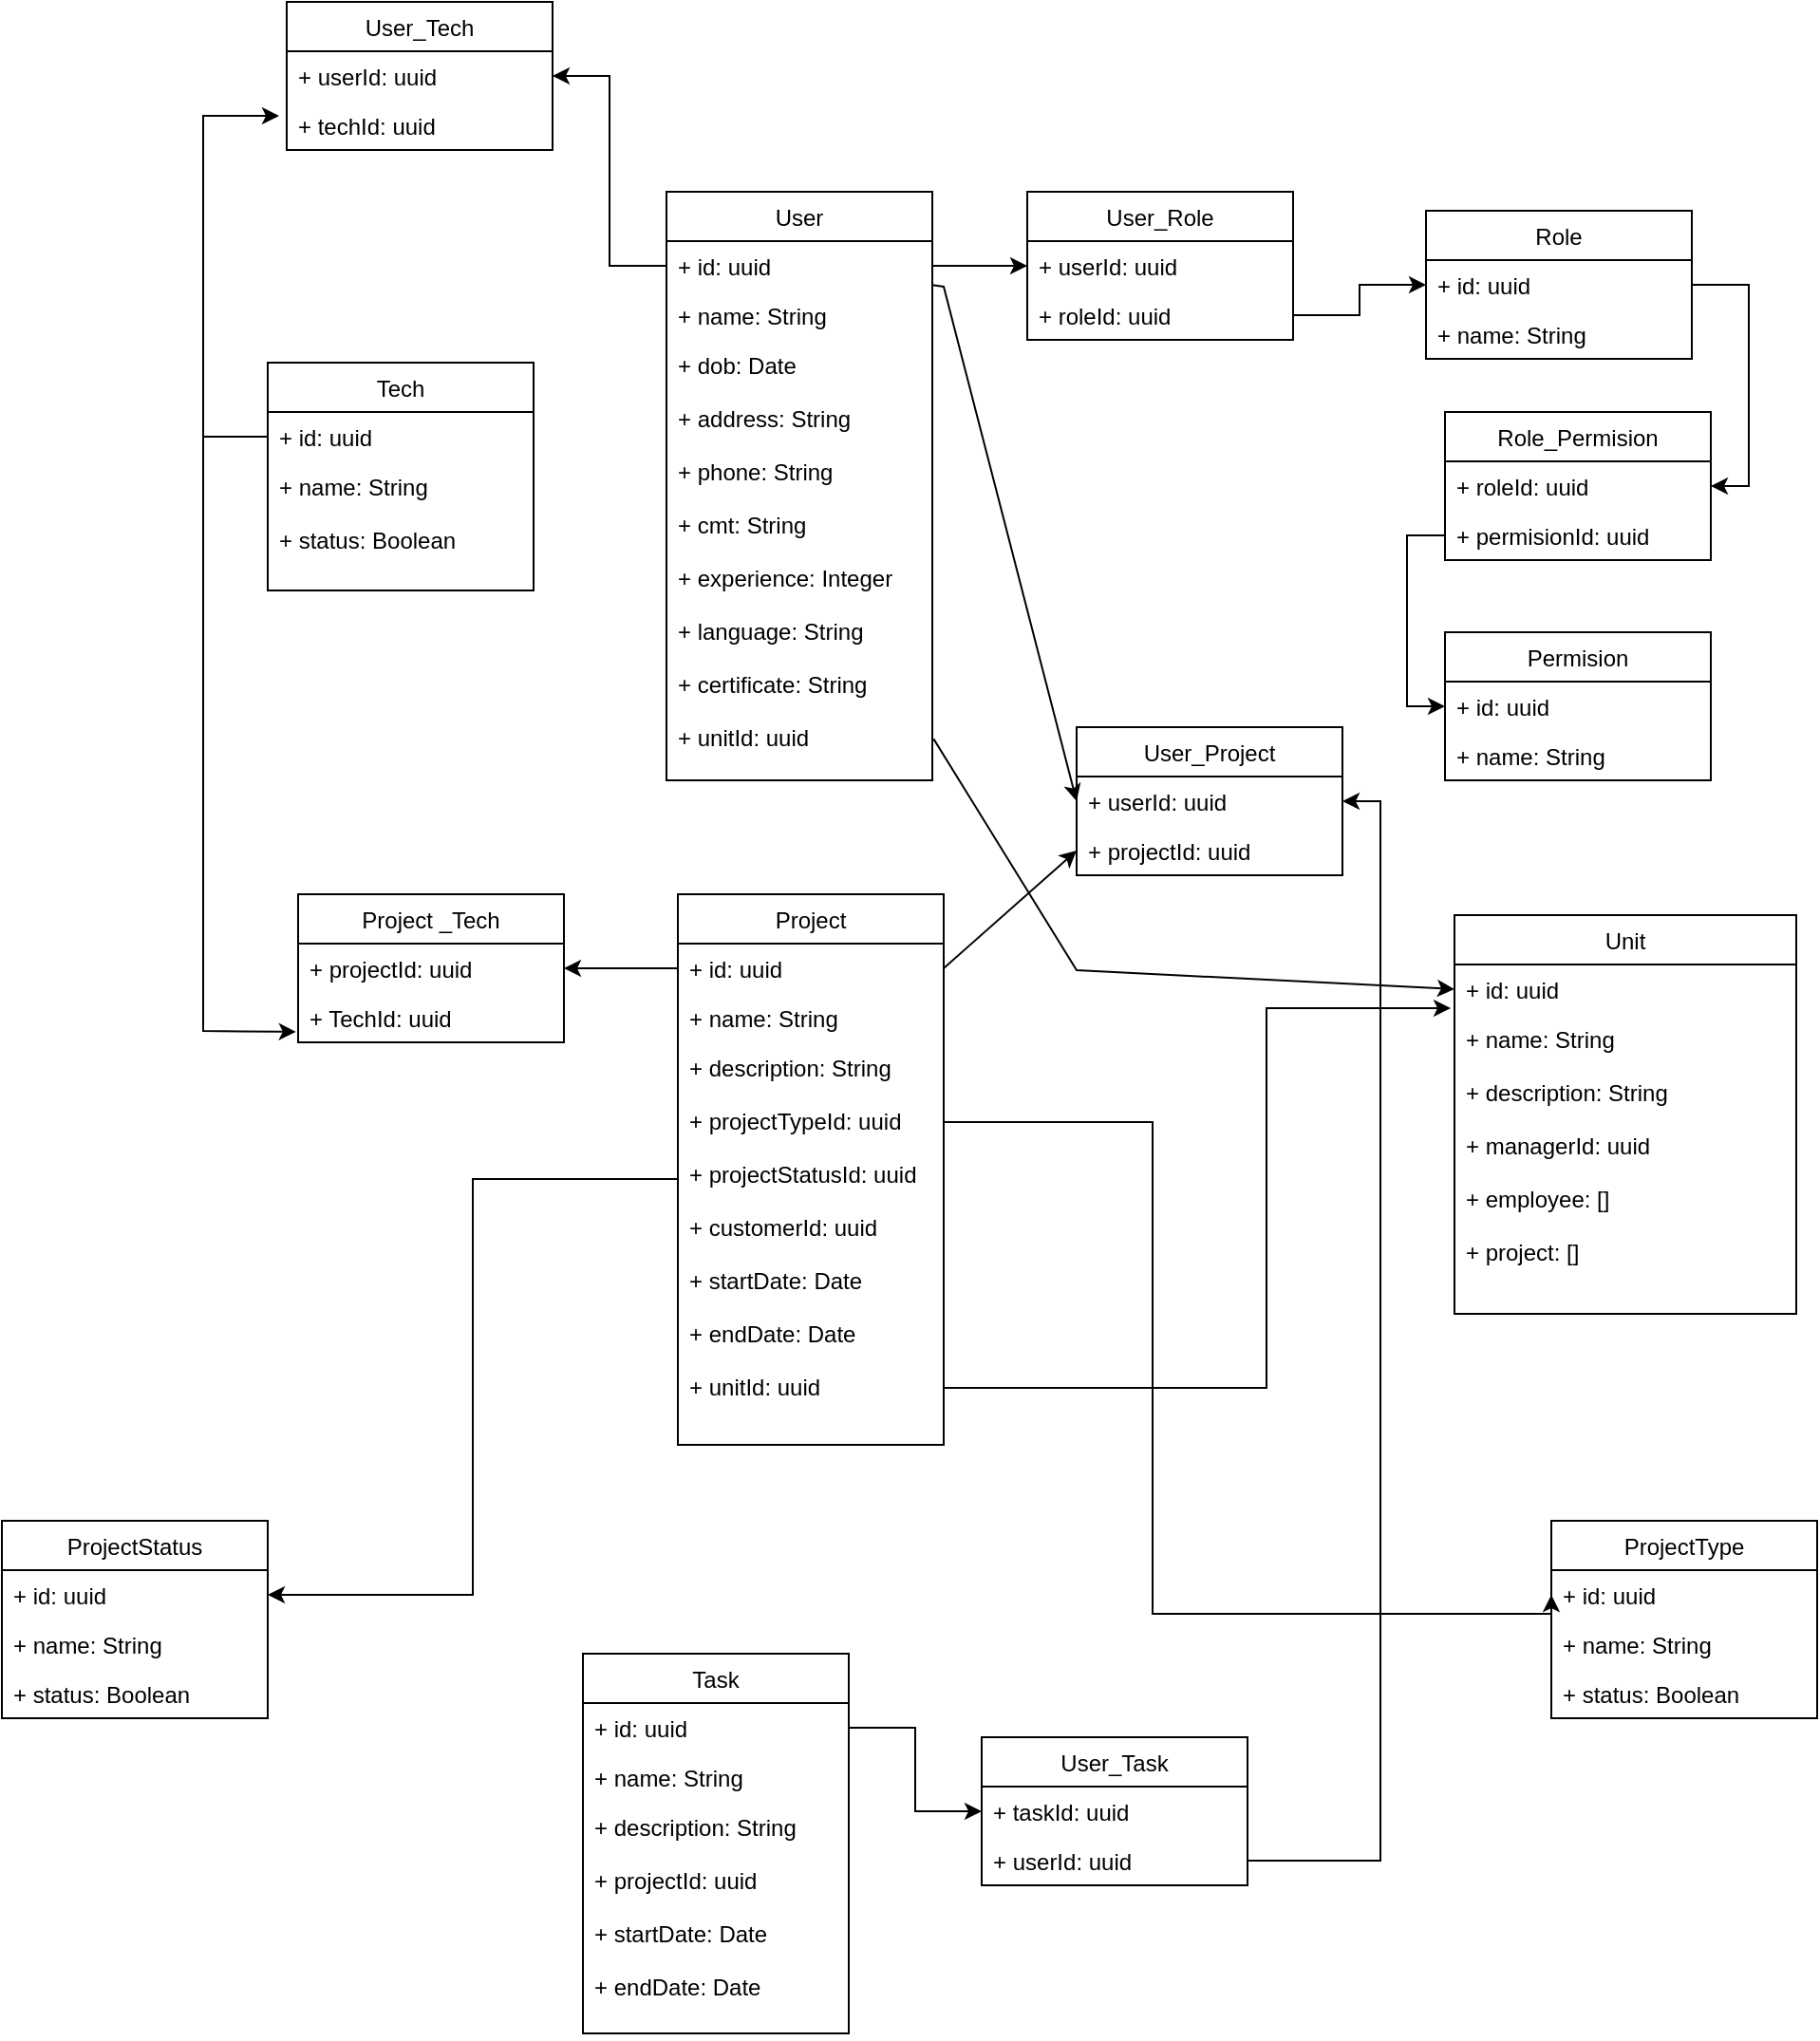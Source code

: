 <mxfile version="14.9.1" type="github">
  <diagram id="C5RBs43oDa-KdzZeNtuy" name="Page-1">
    <mxGraphModel dx="2858" dy="1149" grid="1" gridSize="10" guides="1" tooltips="1" connect="1" arrows="1" fold="1" page="1" pageScale="1" pageWidth="827" pageHeight="1169" math="0" shadow="0">
      <root>
        <mxCell id="WIyWlLk6GJQsqaUBKTNV-0" />
        <mxCell id="WIyWlLk6GJQsqaUBKTNV-1" parent="WIyWlLk6GJQsqaUBKTNV-0" />
        <mxCell id="-2eOYRBdpRBfS1CrOmSz-0" value="User" style="swimlane;fontStyle=0;childLayout=stackLayout;horizontal=1;startSize=26;fillColor=none;horizontalStack=0;resizeParent=1;resizeParentMax=0;resizeLast=0;collapsible=1;marginBottom=0;" parent="WIyWlLk6GJQsqaUBKTNV-1" vertex="1">
          <mxGeometry x="-116" y="180" width="140" height="310" as="geometry" />
        </mxCell>
        <mxCell id="-2eOYRBdpRBfS1CrOmSz-1" value="+ id: uuid" style="text;strokeColor=none;fillColor=none;align=left;verticalAlign=top;spacingLeft=4;spacingRight=4;overflow=hidden;rotatable=0;points=[[0,0.5],[1,0.5]];portConstraint=eastwest;" parent="-2eOYRBdpRBfS1CrOmSz-0" vertex="1">
          <mxGeometry y="26" width="140" height="26" as="geometry" />
        </mxCell>
        <mxCell id="-2eOYRBdpRBfS1CrOmSz-2" value="+ name: String" style="text;strokeColor=none;fillColor=none;align=left;verticalAlign=top;spacingLeft=4;spacingRight=4;overflow=hidden;rotatable=0;points=[[0,0.5],[1,0.5]];portConstraint=eastwest;" parent="-2eOYRBdpRBfS1CrOmSz-0" vertex="1">
          <mxGeometry y="52" width="140" height="26" as="geometry" />
        </mxCell>
        <mxCell id="-2eOYRBdpRBfS1CrOmSz-3" value="+ dob: Date&#xa;&#xa;+ address: String&#xa;&#xa;+ phone: String&#xa;&#xa;+ cmt: String&#xa;&#xa;+ experience: Integer&#xa;&#xa;+ language: String&#xa;&#xa;+ certificate: String&#xa;&#xa;+ unitId: uuid&#xa;&#xa;&#xa;&#xa;&#xa;&#xa;&#xa;" style="text;strokeColor=none;fillColor=none;align=left;verticalAlign=top;spacingLeft=4;spacingRight=4;overflow=hidden;rotatable=0;points=[[0,0.5],[1,0.5]];portConstraint=eastwest;" parent="-2eOYRBdpRBfS1CrOmSz-0" vertex="1">
          <mxGeometry y="78" width="140" height="232" as="geometry" />
        </mxCell>
        <mxCell id="-2eOYRBdpRBfS1CrOmSz-4" value="Role" style="swimlane;fontStyle=0;childLayout=stackLayout;horizontal=1;startSize=26;fillColor=none;horizontalStack=0;resizeParent=1;resizeParentMax=0;resizeLast=0;collapsible=1;marginBottom=0;" parent="WIyWlLk6GJQsqaUBKTNV-1" vertex="1">
          <mxGeometry x="284" y="190" width="140" height="78" as="geometry" />
        </mxCell>
        <mxCell id="-2eOYRBdpRBfS1CrOmSz-5" value="+ id: uuid" style="text;strokeColor=none;fillColor=none;align=left;verticalAlign=top;spacingLeft=4;spacingRight=4;overflow=hidden;rotatable=0;points=[[0,0.5],[1,0.5]];portConstraint=eastwest;" parent="-2eOYRBdpRBfS1CrOmSz-4" vertex="1">
          <mxGeometry y="26" width="140" height="26" as="geometry" />
        </mxCell>
        <mxCell id="-2eOYRBdpRBfS1CrOmSz-6" value="+ name: String" style="text;strokeColor=none;fillColor=none;align=left;verticalAlign=top;spacingLeft=4;spacingRight=4;overflow=hidden;rotatable=0;points=[[0,0.5],[1,0.5]];portConstraint=eastwest;" parent="-2eOYRBdpRBfS1CrOmSz-4" vertex="1">
          <mxGeometry y="52" width="140" height="26" as="geometry" />
        </mxCell>
        <mxCell id="-2eOYRBdpRBfS1CrOmSz-8" value="Permision" style="swimlane;fontStyle=0;childLayout=stackLayout;horizontal=1;startSize=26;fillColor=none;horizontalStack=0;resizeParent=1;resizeParentMax=0;resizeLast=0;collapsible=1;marginBottom=0;" parent="WIyWlLk6GJQsqaUBKTNV-1" vertex="1">
          <mxGeometry x="294" y="412" width="140" height="78" as="geometry" />
        </mxCell>
        <mxCell id="-2eOYRBdpRBfS1CrOmSz-9" value="+ id: uuid" style="text;strokeColor=none;fillColor=none;align=left;verticalAlign=top;spacingLeft=4;spacingRight=4;overflow=hidden;rotatable=0;points=[[0,0.5],[1,0.5]];portConstraint=eastwest;" parent="-2eOYRBdpRBfS1CrOmSz-8" vertex="1">
          <mxGeometry y="26" width="140" height="26" as="geometry" />
        </mxCell>
        <mxCell id="-2eOYRBdpRBfS1CrOmSz-10" value="+ name: String" style="text;strokeColor=none;fillColor=none;align=left;verticalAlign=top;spacingLeft=4;spacingRight=4;overflow=hidden;rotatable=0;points=[[0,0.5],[1,0.5]];portConstraint=eastwest;" parent="-2eOYRBdpRBfS1CrOmSz-8" vertex="1">
          <mxGeometry y="52" width="140" height="26" as="geometry" />
        </mxCell>
        <mxCell id="-2eOYRBdpRBfS1CrOmSz-12" value="User_Role" style="swimlane;fontStyle=0;childLayout=stackLayout;horizontal=1;startSize=26;fillColor=none;horizontalStack=0;resizeParent=1;resizeParentMax=0;resizeLast=0;collapsible=1;marginBottom=0;" parent="WIyWlLk6GJQsqaUBKTNV-1" vertex="1">
          <mxGeometry x="74" y="180" width="140" height="78" as="geometry" />
        </mxCell>
        <mxCell id="-2eOYRBdpRBfS1CrOmSz-13" value="+ userId: uuid" style="text;strokeColor=none;fillColor=none;align=left;verticalAlign=top;spacingLeft=4;spacingRight=4;overflow=hidden;rotatable=0;points=[[0,0.5],[1,0.5]];portConstraint=eastwest;" parent="-2eOYRBdpRBfS1CrOmSz-12" vertex="1">
          <mxGeometry y="26" width="140" height="26" as="geometry" />
        </mxCell>
        <mxCell id="-2eOYRBdpRBfS1CrOmSz-14" value="+ roleId: uuid" style="text;strokeColor=none;fillColor=none;align=left;verticalAlign=top;spacingLeft=4;spacingRight=4;overflow=hidden;rotatable=0;points=[[0,0.5],[1,0.5]];portConstraint=eastwest;" parent="-2eOYRBdpRBfS1CrOmSz-12" vertex="1">
          <mxGeometry y="52" width="140" height="26" as="geometry" />
        </mxCell>
        <mxCell id="-2eOYRBdpRBfS1CrOmSz-16" value="" style="edgeStyle=orthogonalEdgeStyle;rounded=0;orthogonalLoop=1;jettySize=auto;html=1;entryX=0;entryY=0.5;entryDx=0;entryDy=0;" parent="WIyWlLk6GJQsqaUBKTNV-1" source="-2eOYRBdpRBfS1CrOmSz-1" target="-2eOYRBdpRBfS1CrOmSz-13" edge="1">
          <mxGeometry relative="1" as="geometry" />
        </mxCell>
        <mxCell id="-2eOYRBdpRBfS1CrOmSz-17" style="edgeStyle=orthogonalEdgeStyle;rounded=0;orthogonalLoop=1;jettySize=auto;html=1;entryX=0;entryY=0.5;entryDx=0;entryDy=0;" parent="WIyWlLk6GJQsqaUBKTNV-1" source="-2eOYRBdpRBfS1CrOmSz-14" target="-2eOYRBdpRBfS1CrOmSz-5" edge="1">
          <mxGeometry relative="1" as="geometry" />
        </mxCell>
        <mxCell id="-2eOYRBdpRBfS1CrOmSz-18" value="Role_Permision" style="swimlane;fontStyle=0;childLayout=stackLayout;horizontal=1;startSize=26;fillColor=none;horizontalStack=0;resizeParent=1;resizeParentMax=0;resizeLast=0;collapsible=1;marginBottom=0;" parent="WIyWlLk6GJQsqaUBKTNV-1" vertex="1">
          <mxGeometry x="294" y="296" width="140" height="78" as="geometry" />
        </mxCell>
        <mxCell id="-2eOYRBdpRBfS1CrOmSz-19" value="+ roleId: uuid" style="text;strokeColor=none;fillColor=none;align=left;verticalAlign=top;spacingLeft=4;spacingRight=4;overflow=hidden;rotatable=0;points=[[0,0.5],[1,0.5]];portConstraint=eastwest;" parent="-2eOYRBdpRBfS1CrOmSz-18" vertex="1">
          <mxGeometry y="26" width="140" height="26" as="geometry" />
        </mxCell>
        <mxCell id="-2eOYRBdpRBfS1CrOmSz-20" value="+ permisionId: uuid" style="text;strokeColor=none;fillColor=none;align=left;verticalAlign=top;spacingLeft=4;spacingRight=4;overflow=hidden;rotatable=0;points=[[0,0.5],[1,0.5]];portConstraint=eastwest;" parent="-2eOYRBdpRBfS1CrOmSz-18" vertex="1">
          <mxGeometry y="52" width="140" height="26" as="geometry" />
        </mxCell>
        <mxCell id="-2eOYRBdpRBfS1CrOmSz-22" style="edgeStyle=orthogonalEdgeStyle;rounded=0;orthogonalLoop=1;jettySize=auto;html=1;entryX=1;entryY=0.5;entryDx=0;entryDy=0;" parent="WIyWlLk6GJQsqaUBKTNV-1" source="-2eOYRBdpRBfS1CrOmSz-5" target="-2eOYRBdpRBfS1CrOmSz-19" edge="1">
          <mxGeometry relative="1" as="geometry" />
        </mxCell>
        <mxCell id="-2eOYRBdpRBfS1CrOmSz-24" style="edgeStyle=orthogonalEdgeStyle;rounded=0;orthogonalLoop=1;jettySize=auto;html=1;entryX=0;entryY=0.5;entryDx=0;entryDy=0;" parent="WIyWlLk6GJQsqaUBKTNV-1" source="-2eOYRBdpRBfS1CrOmSz-20" target="-2eOYRBdpRBfS1CrOmSz-9" edge="1">
          <mxGeometry relative="1" as="geometry" />
        </mxCell>
        <mxCell id="-2eOYRBdpRBfS1CrOmSz-25" value="Tech" style="swimlane;fontStyle=0;childLayout=stackLayout;horizontal=1;startSize=26;fillColor=none;horizontalStack=0;resizeParent=1;resizeParentMax=0;resizeLast=0;collapsible=1;marginBottom=0;" parent="WIyWlLk6GJQsqaUBKTNV-1" vertex="1">
          <mxGeometry x="-326" y="270" width="140" height="120" as="geometry" />
        </mxCell>
        <mxCell id="-2eOYRBdpRBfS1CrOmSz-26" value="+ id: uuid" style="text;strokeColor=none;fillColor=none;align=left;verticalAlign=top;spacingLeft=4;spacingRight=4;overflow=hidden;rotatable=0;points=[[0,0.5],[1,0.5]];portConstraint=eastwest;" parent="-2eOYRBdpRBfS1CrOmSz-25" vertex="1">
          <mxGeometry y="26" width="140" height="26" as="geometry" />
        </mxCell>
        <mxCell id="-2eOYRBdpRBfS1CrOmSz-27" value="+ name: String&#xa;&#xa;+ status: Boolean" style="text;strokeColor=none;fillColor=none;align=left;verticalAlign=top;spacingLeft=4;spacingRight=4;overflow=hidden;rotatable=0;points=[[0,0.5],[1,0.5]];portConstraint=eastwest;" parent="-2eOYRBdpRBfS1CrOmSz-25" vertex="1">
          <mxGeometry y="52" width="140" height="68" as="geometry" />
        </mxCell>
        <mxCell id="-2eOYRBdpRBfS1CrOmSz-29" value="User_Tech" style="swimlane;fontStyle=0;childLayout=stackLayout;horizontal=1;startSize=26;fillColor=none;horizontalStack=0;resizeParent=1;resizeParentMax=0;resizeLast=0;collapsible=1;marginBottom=0;" parent="WIyWlLk6GJQsqaUBKTNV-1" vertex="1">
          <mxGeometry x="-316" y="80" width="140" height="78" as="geometry" />
        </mxCell>
        <mxCell id="-2eOYRBdpRBfS1CrOmSz-30" value="+ userId: uuid" style="text;strokeColor=none;fillColor=none;align=left;verticalAlign=top;spacingLeft=4;spacingRight=4;overflow=hidden;rotatable=0;points=[[0,0.5],[1,0.5]];portConstraint=eastwest;" parent="-2eOYRBdpRBfS1CrOmSz-29" vertex="1">
          <mxGeometry y="26" width="140" height="26" as="geometry" />
        </mxCell>
        <mxCell id="-2eOYRBdpRBfS1CrOmSz-31" value="+ techId: uuid" style="text;strokeColor=none;fillColor=none;align=left;verticalAlign=top;spacingLeft=4;spacingRight=4;overflow=hidden;rotatable=0;points=[[0,0.5],[1,0.5]];portConstraint=eastwest;" parent="-2eOYRBdpRBfS1CrOmSz-29" vertex="1">
          <mxGeometry y="52" width="140" height="26" as="geometry" />
        </mxCell>
        <mxCell id="-2eOYRBdpRBfS1CrOmSz-36" style="edgeStyle=orthogonalEdgeStyle;rounded=0;orthogonalLoop=1;jettySize=auto;html=1;entryX=1;entryY=0.5;entryDx=0;entryDy=0;" parent="WIyWlLk6GJQsqaUBKTNV-1" source="-2eOYRBdpRBfS1CrOmSz-1" target="-2eOYRBdpRBfS1CrOmSz-30" edge="1">
          <mxGeometry relative="1" as="geometry" />
        </mxCell>
        <mxCell id="-2eOYRBdpRBfS1CrOmSz-47" value="Project" style="swimlane;fontStyle=0;childLayout=stackLayout;horizontal=1;startSize=26;fillColor=none;horizontalStack=0;resizeParent=1;resizeParentMax=0;resizeLast=0;collapsible=1;marginBottom=0;" parent="WIyWlLk6GJQsqaUBKTNV-1" vertex="1">
          <mxGeometry x="-110" y="550" width="140" height="290" as="geometry" />
        </mxCell>
        <mxCell id="-2eOYRBdpRBfS1CrOmSz-48" value="+ id: uuid" style="text;strokeColor=none;fillColor=none;align=left;verticalAlign=top;spacingLeft=4;spacingRight=4;overflow=hidden;rotatable=0;points=[[0,0.5],[1,0.5]];portConstraint=eastwest;" parent="-2eOYRBdpRBfS1CrOmSz-47" vertex="1">
          <mxGeometry y="26" width="140" height="26" as="geometry" />
        </mxCell>
        <mxCell id="-2eOYRBdpRBfS1CrOmSz-49" value="+ name: String" style="text;strokeColor=none;fillColor=none;align=left;verticalAlign=top;spacingLeft=4;spacingRight=4;overflow=hidden;rotatable=0;points=[[0,0.5],[1,0.5]];portConstraint=eastwest;" parent="-2eOYRBdpRBfS1CrOmSz-47" vertex="1">
          <mxGeometry y="52" width="140" height="26" as="geometry" />
        </mxCell>
        <mxCell id="-2eOYRBdpRBfS1CrOmSz-50" value="+ description: String&#xa;&#xa;+ projectTypeId: uuid&#xa;&#xa;+ projectStatusId: uuid&#xa;&#xa;+ customerId: uuid&#xa;&#xa;+ startDate: Date&#xa;&#xa;+ endDate: Date&#xa;&#xa;+ unitId: uuid" style="text;strokeColor=none;fillColor=none;align=left;verticalAlign=top;spacingLeft=4;spacingRight=4;overflow=hidden;rotatable=0;points=[[0,0.5],[1,0.5]];portConstraint=eastwest;" parent="-2eOYRBdpRBfS1CrOmSz-47" vertex="1">
          <mxGeometry y="78" width="140" height="212" as="geometry" />
        </mxCell>
        <mxCell id="-2eOYRBdpRBfS1CrOmSz-52" value="Task" style="swimlane;fontStyle=0;childLayout=stackLayout;horizontal=1;startSize=26;fillColor=none;horizontalStack=0;resizeParent=1;resizeParentMax=0;resizeLast=0;collapsible=1;marginBottom=0;" parent="WIyWlLk6GJQsqaUBKTNV-1" vertex="1">
          <mxGeometry x="-160" y="950" width="140" height="200" as="geometry" />
        </mxCell>
        <mxCell id="-2eOYRBdpRBfS1CrOmSz-53" value="+ id: uuid" style="text;strokeColor=none;fillColor=none;align=left;verticalAlign=top;spacingLeft=4;spacingRight=4;overflow=hidden;rotatable=0;points=[[0,0.5],[1,0.5]];portConstraint=eastwest;" parent="-2eOYRBdpRBfS1CrOmSz-52" vertex="1">
          <mxGeometry y="26" width="140" height="26" as="geometry" />
        </mxCell>
        <mxCell id="-2eOYRBdpRBfS1CrOmSz-54" value="+ name: String" style="text;strokeColor=none;fillColor=none;align=left;verticalAlign=top;spacingLeft=4;spacingRight=4;overflow=hidden;rotatable=0;points=[[0,0.5],[1,0.5]];portConstraint=eastwest;" parent="-2eOYRBdpRBfS1CrOmSz-52" vertex="1">
          <mxGeometry y="52" width="140" height="26" as="geometry" />
        </mxCell>
        <mxCell id="-2eOYRBdpRBfS1CrOmSz-55" value="+ description: String&#xa;&#xa;+ projectId: uuid&#xa;&#xa;+ startDate: Date&#xa;&#xa;+ endDate: Date&#xa;" style="text;strokeColor=none;fillColor=none;align=left;verticalAlign=top;spacingLeft=4;spacingRight=4;overflow=hidden;rotatable=0;points=[[0,0.5],[1,0.5]];portConstraint=eastwest;" parent="-2eOYRBdpRBfS1CrOmSz-52" vertex="1">
          <mxGeometry y="78" width="140" height="122" as="geometry" />
        </mxCell>
        <mxCell id="-2eOYRBdpRBfS1CrOmSz-56" value="Unit" style="swimlane;fontStyle=0;childLayout=stackLayout;horizontal=1;startSize=26;fillColor=none;horizontalStack=0;resizeParent=1;resizeParentMax=0;resizeLast=0;collapsible=1;marginBottom=0;" parent="WIyWlLk6GJQsqaUBKTNV-1" vertex="1">
          <mxGeometry x="299" y="561" width="180" height="210" as="geometry" />
        </mxCell>
        <mxCell id="-2eOYRBdpRBfS1CrOmSz-57" value="+ id: uuid&#xa;&#xa;&#xa;&#xa;&#xa;&#xa;&#xa;&#xa;&#xa;&#xa;" style="text;strokeColor=none;fillColor=none;align=left;verticalAlign=top;spacingLeft=4;spacingRight=4;overflow=hidden;rotatable=0;points=[[0,0.5],[1,0.5]];portConstraint=eastwest;" parent="-2eOYRBdpRBfS1CrOmSz-56" vertex="1">
          <mxGeometry y="26" width="180" height="26" as="geometry" />
        </mxCell>
        <mxCell id="-2eOYRBdpRBfS1CrOmSz-59" value="+ name: String&#xa;&#xa;+ description: String&#xa;&#xa;+ managerId: uuid&#xa;&#xa;+ employee: [] &#xa;&#xa;+ project: []&#xa;" style="text;strokeColor=none;fillColor=none;align=left;verticalAlign=top;spacingLeft=4;spacingRight=4;overflow=hidden;rotatable=0;points=[[0,0.5],[1,0.5]];portConstraint=eastwest;" parent="-2eOYRBdpRBfS1CrOmSz-56" vertex="1">
          <mxGeometry y="52" width="180" height="158" as="geometry" />
        </mxCell>
        <mxCell id="-2eOYRBdpRBfS1CrOmSz-60" value="ProjectStatus" style="swimlane;fontStyle=0;childLayout=stackLayout;horizontal=1;startSize=26;fillColor=none;horizontalStack=0;resizeParent=1;resizeParentMax=0;resizeLast=0;collapsible=1;marginBottom=0;" parent="WIyWlLk6GJQsqaUBKTNV-1" vertex="1">
          <mxGeometry x="-466" y="880" width="140" height="104" as="geometry" />
        </mxCell>
        <mxCell id="-2eOYRBdpRBfS1CrOmSz-61" value="+ id: uuid" style="text;strokeColor=none;fillColor=none;align=left;verticalAlign=top;spacingLeft=4;spacingRight=4;overflow=hidden;rotatable=0;points=[[0,0.5],[1,0.5]];portConstraint=eastwest;" parent="-2eOYRBdpRBfS1CrOmSz-60" vertex="1">
          <mxGeometry y="26" width="140" height="26" as="geometry" />
        </mxCell>
        <mxCell id="-2eOYRBdpRBfS1CrOmSz-62" value="+ name: String" style="text;strokeColor=none;fillColor=none;align=left;verticalAlign=top;spacingLeft=4;spacingRight=4;overflow=hidden;rotatable=0;points=[[0,0.5],[1,0.5]];portConstraint=eastwest;" parent="-2eOYRBdpRBfS1CrOmSz-60" vertex="1">
          <mxGeometry y="52" width="140" height="26" as="geometry" />
        </mxCell>
        <mxCell id="-2eOYRBdpRBfS1CrOmSz-63" value="+ status: Boolean" style="text;strokeColor=none;fillColor=none;align=left;verticalAlign=top;spacingLeft=4;spacingRight=4;overflow=hidden;rotatable=0;points=[[0,0.5],[1,0.5]];portConstraint=eastwest;" parent="-2eOYRBdpRBfS1CrOmSz-60" vertex="1">
          <mxGeometry y="78" width="140" height="26" as="geometry" />
        </mxCell>
        <mxCell id="-2eOYRBdpRBfS1CrOmSz-64" value="ProjectType" style="swimlane;fontStyle=0;childLayout=stackLayout;horizontal=1;startSize=26;fillColor=none;horizontalStack=0;resizeParent=1;resizeParentMax=0;resizeLast=0;collapsible=1;marginBottom=0;" parent="WIyWlLk6GJQsqaUBKTNV-1" vertex="1">
          <mxGeometry x="350" y="880" width="140" height="104" as="geometry" />
        </mxCell>
        <mxCell id="-2eOYRBdpRBfS1CrOmSz-65" value="+ id: uuid" style="text;strokeColor=none;fillColor=none;align=left;verticalAlign=top;spacingLeft=4;spacingRight=4;overflow=hidden;rotatable=0;points=[[0,0.5],[1,0.5]];portConstraint=eastwest;" parent="-2eOYRBdpRBfS1CrOmSz-64" vertex="1">
          <mxGeometry y="26" width="140" height="26" as="geometry" />
        </mxCell>
        <mxCell id="-2eOYRBdpRBfS1CrOmSz-66" value="+ name: String" style="text;strokeColor=none;fillColor=none;align=left;verticalAlign=top;spacingLeft=4;spacingRight=4;overflow=hidden;rotatable=0;points=[[0,0.5],[1,0.5]];portConstraint=eastwest;" parent="-2eOYRBdpRBfS1CrOmSz-64" vertex="1">
          <mxGeometry y="52" width="140" height="26" as="geometry" />
        </mxCell>
        <mxCell id="-2eOYRBdpRBfS1CrOmSz-67" value="+ status: Boolean" style="text;strokeColor=none;fillColor=none;align=left;verticalAlign=top;spacingLeft=4;spacingRight=4;overflow=hidden;rotatable=0;points=[[0,0.5],[1,0.5]];portConstraint=eastwest;" parent="-2eOYRBdpRBfS1CrOmSz-64" vertex="1">
          <mxGeometry y="78" width="140" height="26" as="geometry" />
        </mxCell>
        <mxCell id="-2eOYRBdpRBfS1CrOmSz-70" value="Project _Tech" style="swimlane;fontStyle=0;childLayout=stackLayout;horizontal=1;startSize=26;fillColor=none;horizontalStack=0;resizeParent=1;resizeParentMax=0;resizeLast=0;collapsible=1;marginBottom=0;" parent="WIyWlLk6GJQsqaUBKTNV-1" vertex="1">
          <mxGeometry x="-310" y="550" width="140" height="78" as="geometry" />
        </mxCell>
        <mxCell id="-2eOYRBdpRBfS1CrOmSz-71" value="+ projectId: uuid" style="text;strokeColor=none;fillColor=none;align=left;verticalAlign=top;spacingLeft=4;spacingRight=4;overflow=hidden;rotatable=0;points=[[0,0.5],[1,0.5]];portConstraint=eastwest;" parent="-2eOYRBdpRBfS1CrOmSz-70" vertex="1">
          <mxGeometry y="26" width="140" height="26" as="geometry" />
        </mxCell>
        <mxCell id="-2eOYRBdpRBfS1CrOmSz-72" value="+ TechId: uuid" style="text;strokeColor=none;fillColor=none;align=left;verticalAlign=top;spacingLeft=4;spacingRight=4;overflow=hidden;rotatable=0;points=[[0,0.5],[1,0.5]];portConstraint=eastwest;" parent="-2eOYRBdpRBfS1CrOmSz-70" vertex="1">
          <mxGeometry y="52" width="140" height="26" as="geometry" />
        </mxCell>
        <mxCell id="-2eOYRBdpRBfS1CrOmSz-74" value="User_Project" style="swimlane;fontStyle=0;childLayout=stackLayout;horizontal=1;startSize=26;fillColor=none;horizontalStack=0;resizeParent=1;resizeParentMax=0;resizeLast=0;collapsible=1;marginBottom=0;" parent="WIyWlLk6GJQsqaUBKTNV-1" vertex="1">
          <mxGeometry x="100" y="462" width="140" height="78" as="geometry" />
        </mxCell>
        <mxCell id="-2eOYRBdpRBfS1CrOmSz-75" value="+ userId: uuid" style="text;strokeColor=none;fillColor=none;align=left;verticalAlign=top;spacingLeft=4;spacingRight=4;overflow=hidden;rotatable=0;points=[[0,0.5],[1,0.5]];portConstraint=eastwest;" parent="-2eOYRBdpRBfS1CrOmSz-74" vertex="1">
          <mxGeometry y="26" width="140" height="26" as="geometry" />
        </mxCell>
        <mxCell id="-2eOYRBdpRBfS1CrOmSz-76" value="+ projectId: uuid" style="text;strokeColor=none;fillColor=none;align=left;verticalAlign=top;spacingLeft=4;spacingRight=4;overflow=hidden;rotatable=0;points=[[0,0.5],[1,0.5]];portConstraint=eastwest;" parent="-2eOYRBdpRBfS1CrOmSz-74" vertex="1">
          <mxGeometry y="52" width="140" height="26" as="geometry" />
        </mxCell>
        <mxCell id="-2eOYRBdpRBfS1CrOmSz-80" style="edgeStyle=none;rounded=0;orthogonalLoop=1;jettySize=auto;html=1;entryX=1;entryY=0.5;entryDx=0;entryDy=0;" parent="WIyWlLk6GJQsqaUBKTNV-1" source="-2eOYRBdpRBfS1CrOmSz-48" target="-2eOYRBdpRBfS1CrOmSz-71" edge="1">
          <mxGeometry relative="1" as="geometry" />
        </mxCell>
        <mxCell id="-2eOYRBdpRBfS1CrOmSz-82" style="edgeStyle=none;rounded=0;orthogonalLoop=1;jettySize=auto;html=1;" parent="WIyWlLk6GJQsqaUBKTNV-1" source="-2eOYRBdpRBfS1CrOmSz-26" edge="1">
          <mxGeometry relative="1" as="geometry">
            <mxPoint x="-320" y="140" as="targetPoint" />
            <Array as="points">
              <mxPoint x="-360" y="309" />
              <mxPoint x="-360" y="140" />
            </Array>
          </mxGeometry>
        </mxCell>
        <mxCell id="-2eOYRBdpRBfS1CrOmSz-87" style="edgeStyle=none;rounded=0;orthogonalLoop=1;jettySize=auto;html=1;entryX=-0.008;entryY=0.788;entryDx=0;entryDy=0;entryPerimeter=0;" parent="WIyWlLk6GJQsqaUBKTNV-1" source="-2eOYRBdpRBfS1CrOmSz-26" target="-2eOYRBdpRBfS1CrOmSz-72" edge="1">
          <mxGeometry relative="1" as="geometry">
            <Array as="points">
              <mxPoint x="-360" y="309" />
              <mxPoint x="-360" y="622" />
            </Array>
          </mxGeometry>
        </mxCell>
        <mxCell id="-2eOYRBdpRBfS1CrOmSz-89" style="edgeStyle=none;rounded=0;orthogonalLoop=1;jettySize=auto;html=1;entryX=0;entryY=0.5;entryDx=0;entryDy=0;" parent="WIyWlLk6GJQsqaUBKTNV-1" source="-2eOYRBdpRBfS1CrOmSz-1" target="-2eOYRBdpRBfS1CrOmSz-75" edge="1">
          <mxGeometry relative="1" as="geometry">
            <Array as="points">
              <mxPoint x="30" y="230" />
            </Array>
          </mxGeometry>
        </mxCell>
        <mxCell id="-2eOYRBdpRBfS1CrOmSz-90" style="edgeStyle=none;rounded=0;orthogonalLoop=1;jettySize=auto;html=1;entryX=0;entryY=0.5;entryDx=0;entryDy=0;exitX=1;exitY=0.5;exitDx=0;exitDy=0;" parent="WIyWlLk6GJQsqaUBKTNV-1" source="-2eOYRBdpRBfS1CrOmSz-48" target="-2eOYRBdpRBfS1CrOmSz-76" edge="1">
          <mxGeometry relative="1" as="geometry" />
        </mxCell>
        <mxCell id="-2eOYRBdpRBfS1CrOmSz-91" style="edgeStyle=none;rounded=0;orthogonalLoop=1;jettySize=auto;html=1;entryX=0;entryY=0.5;entryDx=0;entryDy=0;exitX=1.005;exitY=0.906;exitDx=0;exitDy=0;exitPerimeter=0;" parent="WIyWlLk6GJQsqaUBKTNV-1" source="-2eOYRBdpRBfS1CrOmSz-3" target="-2eOYRBdpRBfS1CrOmSz-57" edge="1">
          <mxGeometry relative="1" as="geometry">
            <Array as="points">
              <mxPoint x="100" y="590" />
            </Array>
          </mxGeometry>
        </mxCell>
        <mxCell id="HNbp0ZOCcniHK9FmWv1X-1" style="edgeStyle=orthogonalEdgeStyle;rounded=0;orthogonalLoop=1;jettySize=auto;html=1;entryX=-0.011;entryY=0.885;entryDx=0;entryDy=0;entryPerimeter=0;" edge="1" parent="WIyWlLk6GJQsqaUBKTNV-1" target="-2eOYRBdpRBfS1CrOmSz-57">
          <mxGeometry relative="1" as="geometry">
            <mxPoint x="260" y="630" as="targetPoint" />
            <mxPoint x="30" y="817" as="sourcePoint" />
            <Array as="points">
              <mxPoint x="30" y="810" />
              <mxPoint x="200" y="810" />
              <mxPoint x="200" y="610" />
            </Array>
          </mxGeometry>
        </mxCell>
        <mxCell id="HNbp0ZOCcniHK9FmWv1X-6" style="edgeStyle=orthogonalEdgeStyle;rounded=0;orthogonalLoop=1;jettySize=auto;html=1;entryX=1;entryY=0.5;entryDx=0;entryDy=0;" edge="1" parent="WIyWlLk6GJQsqaUBKTNV-1" source="-2eOYRBdpRBfS1CrOmSz-50" target="-2eOYRBdpRBfS1CrOmSz-61">
          <mxGeometry relative="1" as="geometry">
            <Array as="points">
              <mxPoint x="-218" y="700" />
              <mxPoint x="-218" y="919" />
            </Array>
          </mxGeometry>
        </mxCell>
        <mxCell id="HNbp0ZOCcniHK9FmWv1X-8" style="edgeStyle=orthogonalEdgeStyle;rounded=0;orthogonalLoop=1;jettySize=auto;html=1;entryX=0;entryY=0.5;entryDx=0;entryDy=0;" edge="1" parent="WIyWlLk6GJQsqaUBKTNV-1" source="-2eOYRBdpRBfS1CrOmSz-50" target="-2eOYRBdpRBfS1CrOmSz-65">
          <mxGeometry relative="1" as="geometry">
            <mxPoint x="230" y="930" as="targetPoint" />
            <Array as="points">
              <mxPoint x="140" y="670" />
              <mxPoint x="140" y="929" />
            </Array>
          </mxGeometry>
        </mxCell>
        <mxCell id="HNbp0ZOCcniHK9FmWv1X-9" value="User_Task" style="swimlane;fontStyle=0;childLayout=stackLayout;horizontal=1;startSize=26;fillColor=none;horizontalStack=0;resizeParent=1;resizeParentMax=0;resizeLast=0;collapsible=1;marginBottom=0;" vertex="1" parent="WIyWlLk6GJQsqaUBKTNV-1">
          <mxGeometry x="50" y="994" width="140" height="78" as="geometry" />
        </mxCell>
        <mxCell id="HNbp0ZOCcniHK9FmWv1X-10" value="+ taskId: uuid" style="text;strokeColor=none;fillColor=none;align=left;verticalAlign=top;spacingLeft=4;spacingRight=4;overflow=hidden;rotatable=0;points=[[0,0.5],[1,0.5]];portConstraint=eastwest;" vertex="1" parent="HNbp0ZOCcniHK9FmWv1X-9">
          <mxGeometry y="26" width="140" height="26" as="geometry" />
        </mxCell>
        <mxCell id="HNbp0ZOCcniHK9FmWv1X-11" value="+ userId: uuid" style="text;strokeColor=none;fillColor=none;align=left;verticalAlign=top;spacingLeft=4;spacingRight=4;overflow=hidden;rotatable=0;points=[[0,0.5],[1,0.5]];portConstraint=eastwest;" vertex="1" parent="HNbp0ZOCcniHK9FmWv1X-9">
          <mxGeometry y="52" width="140" height="26" as="geometry" />
        </mxCell>
        <mxCell id="HNbp0ZOCcniHK9FmWv1X-17" style="edgeStyle=orthogonalEdgeStyle;rounded=0;orthogonalLoop=1;jettySize=auto;html=1;exitX=1;exitY=0.5;exitDx=0;exitDy=0;entryX=0;entryY=0.5;entryDx=0;entryDy=0;" edge="1" parent="WIyWlLk6GJQsqaUBKTNV-1" source="-2eOYRBdpRBfS1CrOmSz-53" target="HNbp0ZOCcniHK9FmWv1X-10">
          <mxGeometry relative="1" as="geometry">
            <mxPoint x="40" y="1030" as="targetPoint" />
            <Array as="points">
              <mxPoint x="15" y="989" />
              <mxPoint x="15" y="1033" />
            </Array>
          </mxGeometry>
        </mxCell>
        <mxCell id="HNbp0ZOCcniHK9FmWv1X-18" style="edgeStyle=orthogonalEdgeStyle;rounded=0;orthogonalLoop=1;jettySize=auto;html=1;entryX=1;entryY=0.5;entryDx=0;entryDy=0;" edge="1" parent="WIyWlLk6GJQsqaUBKTNV-1" source="HNbp0ZOCcniHK9FmWv1X-11" target="-2eOYRBdpRBfS1CrOmSz-75">
          <mxGeometry relative="1" as="geometry" />
        </mxCell>
      </root>
    </mxGraphModel>
  </diagram>
</mxfile>
